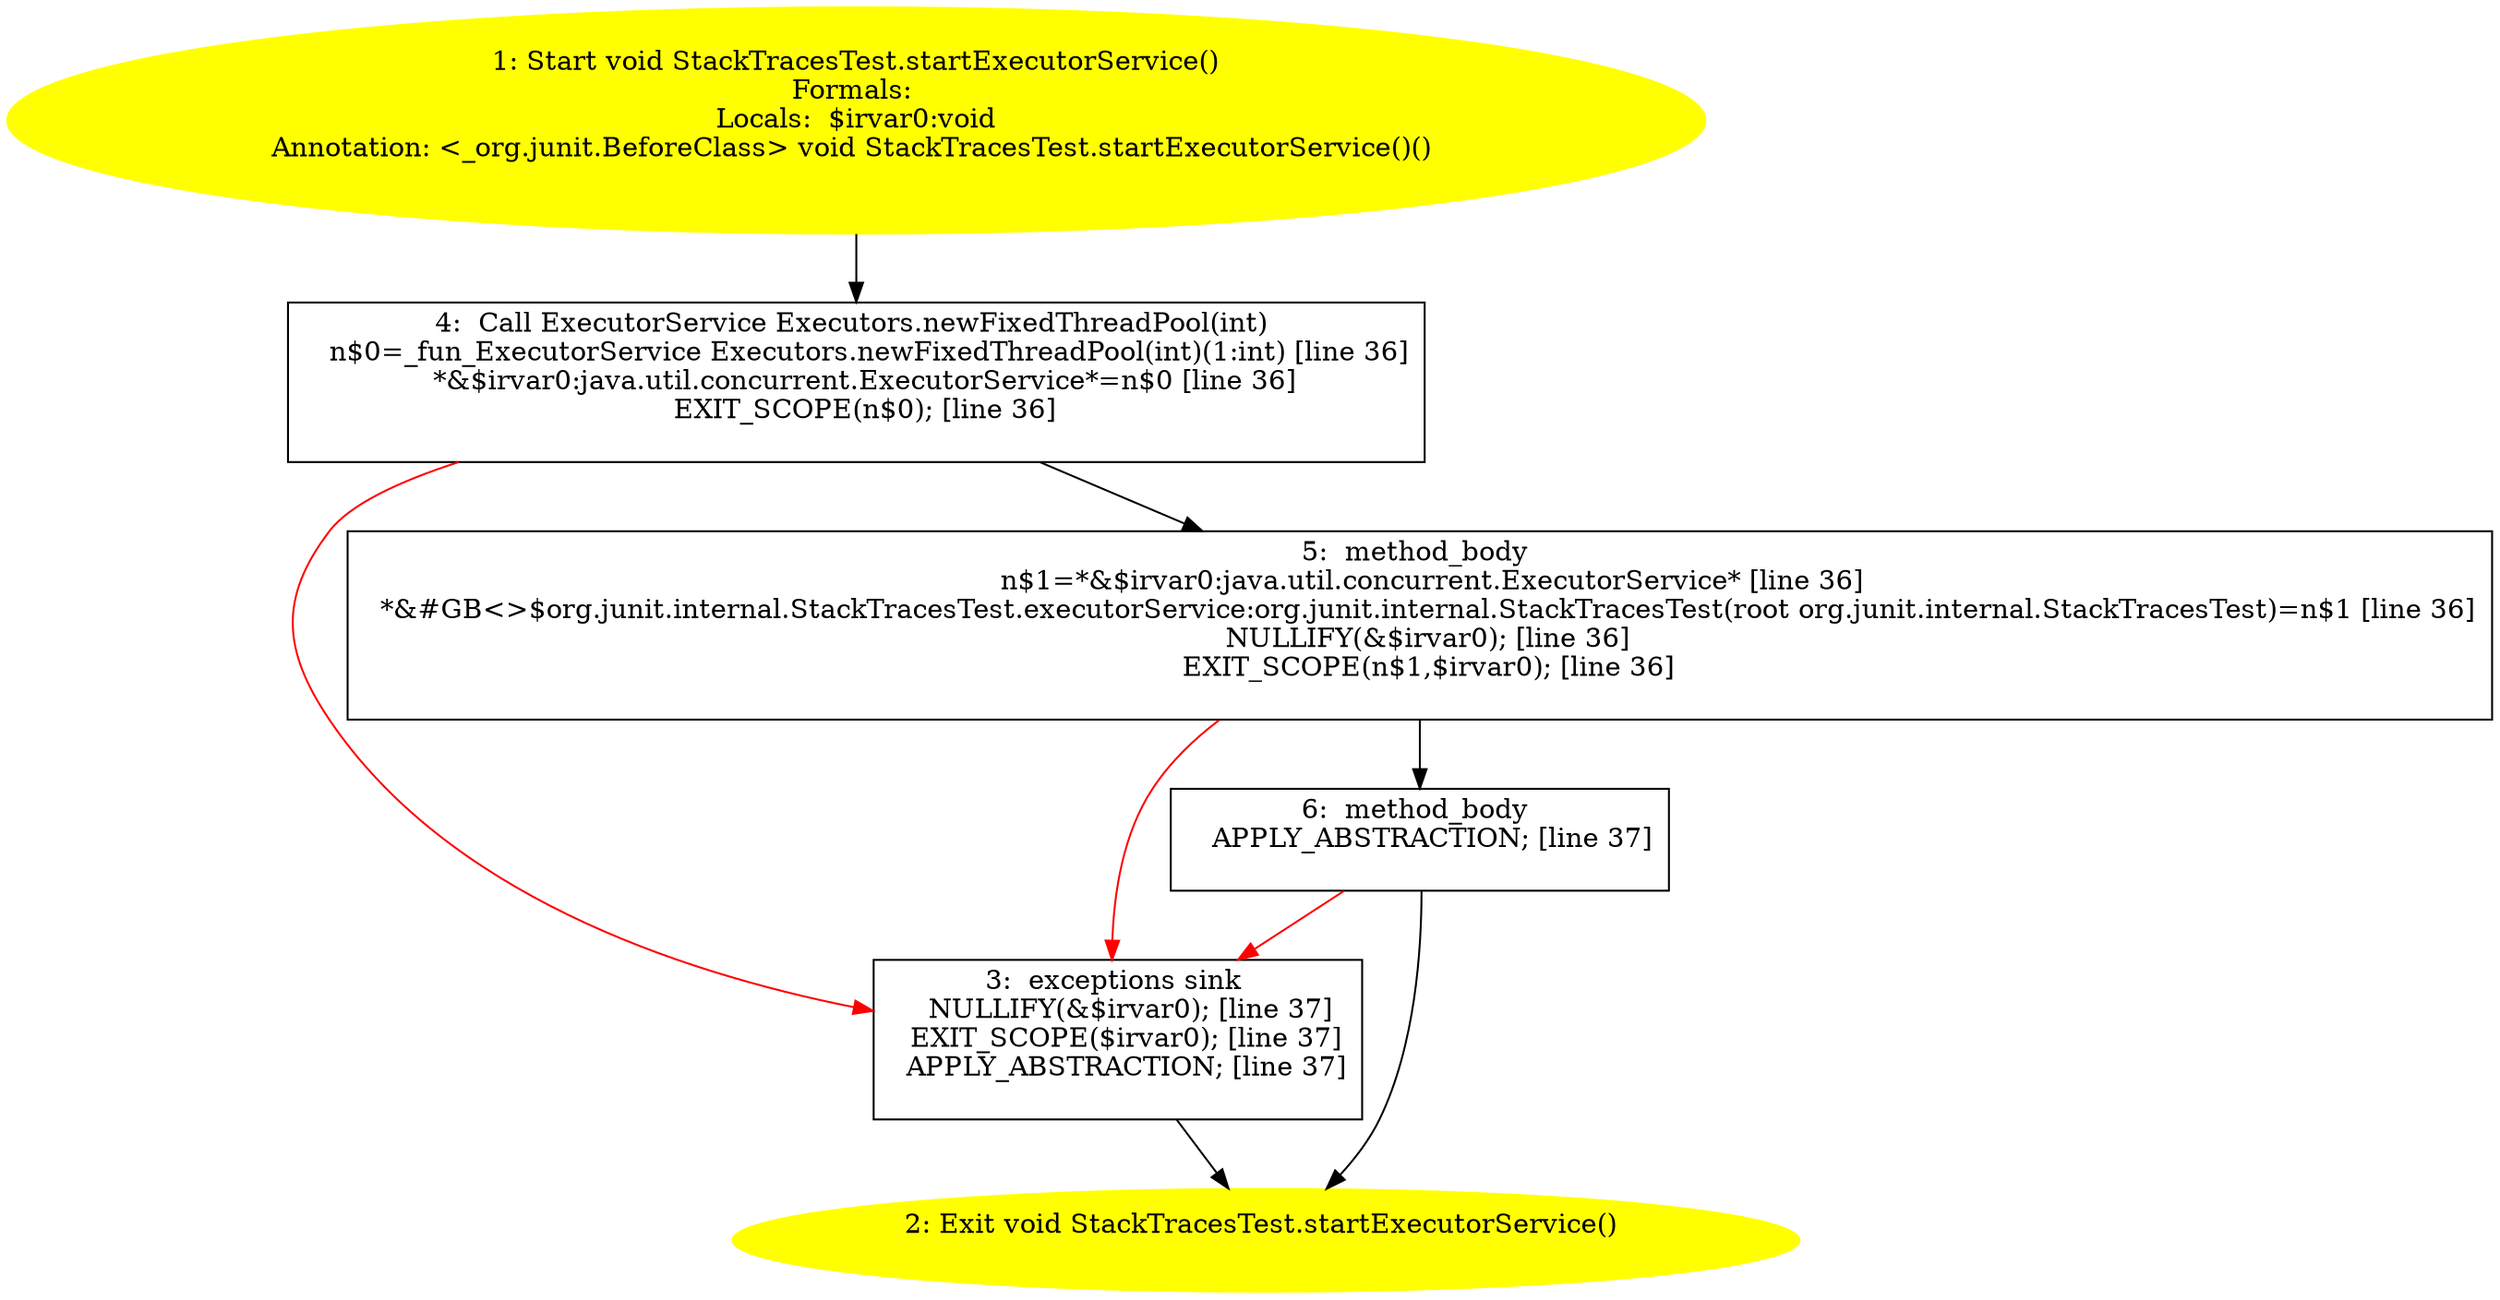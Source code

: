 /* @generated */
digraph cfg {
"org.junit.internal.StackTracesTest.startExecutorService():void.0e8a03b07ec40cb258ae78fa333bf6de_1" [label="1: Start void StackTracesTest.startExecutorService()\nFormals: \nLocals:  $irvar0:void\nAnnotation: <_org.junit.BeforeClass> void StackTracesTest.startExecutorService()() \n  " color=yellow style=filled]
	

	 "org.junit.internal.StackTracesTest.startExecutorService():void.0e8a03b07ec40cb258ae78fa333bf6de_1" -> "org.junit.internal.StackTracesTest.startExecutorService():void.0e8a03b07ec40cb258ae78fa333bf6de_4" ;
"org.junit.internal.StackTracesTest.startExecutorService():void.0e8a03b07ec40cb258ae78fa333bf6de_2" [label="2: Exit void StackTracesTest.startExecutorService() \n  " color=yellow style=filled]
	

"org.junit.internal.StackTracesTest.startExecutorService():void.0e8a03b07ec40cb258ae78fa333bf6de_3" [label="3:  exceptions sink \n   NULLIFY(&$irvar0); [line 37]\n  EXIT_SCOPE($irvar0); [line 37]\n  APPLY_ABSTRACTION; [line 37]\n " shape="box"]
	

	 "org.junit.internal.StackTracesTest.startExecutorService():void.0e8a03b07ec40cb258ae78fa333bf6de_3" -> "org.junit.internal.StackTracesTest.startExecutorService():void.0e8a03b07ec40cb258ae78fa333bf6de_2" ;
"org.junit.internal.StackTracesTest.startExecutorService():void.0e8a03b07ec40cb258ae78fa333bf6de_4" [label="4:  Call ExecutorService Executors.newFixedThreadPool(int) \n   n$0=_fun_ExecutorService Executors.newFixedThreadPool(int)(1:int) [line 36]\n  *&$irvar0:java.util.concurrent.ExecutorService*=n$0 [line 36]\n  EXIT_SCOPE(n$0); [line 36]\n " shape="box"]
	

	 "org.junit.internal.StackTracesTest.startExecutorService():void.0e8a03b07ec40cb258ae78fa333bf6de_4" -> "org.junit.internal.StackTracesTest.startExecutorService():void.0e8a03b07ec40cb258ae78fa333bf6de_5" ;
	 "org.junit.internal.StackTracesTest.startExecutorService():void.0e8a03b07ec40cb258ae78fa333bf6de_4" -> "org.junit.internal.StackTracesTest.startExecutorService():void.0e8a03b07ec40cb258ae78fa333bf6de_3" [color="red" ];
"org.junit.internal.StackTracesTest.startExecutorService():void.0e8a03b07ec40cb258ae78fa333bf6de_5" [label="5:  method_body \n   n$1=*&$irvar0:java.util.concurrent.ExecutorService* [line 36]\n  *&#GB<>$org.junit.internal.StackTracesTest.executorService:org.junit.internal.StackTracesTest(root org.junit.internal.StackTracesTest)=n$1 [line 36]\n  NULLIFY(&$irvar0); [line 36]\n  EXIT_SCOPE(n$1,$irvar0); [line 36]\n " shape="box"]
	

	 "org.junit.internal.StackTracesTest.startExecutorService():void.0e8a03b07ec40cb258ae78fa333bf6de_5" -> "org.junit.internal.StackTracesTest.startExecutorService():void.0e8a03b07ec40cb258ae78fa333bf6de_6" ;
	 "org.junit.internal.StackTracesTest.startExecutorService():void.0e8a03b07ec40cb258ae78fa333bf6de_5" -> "org.junit.internal.StackTracesTest.startExecutorService():void.0e8a03b07ec40cb258ae78fa333bf6de_3" [color="red" ];
"org.junit.internal.StackTracesTest.startExecutorService():void.0e8a03b07ec40cb258ae78fa333bf6de_6" [label="6:  method_body \n   APPLY_ABSTRACTION; [line 37]\n " shape="box"]
	

	 "org.junit.internal.StackTracesTest.startExecutorService():void.0e8a03b07ec40cb258ae78fa333bf6de_6" -> "org.junit.internal.StackTracesTest.startExecutorService():void.0e8a03b07ec40cb258ae78fa333bf6de_2" ;
	 "org.junit.internal.StackTracesTest.startExecutorService():void.0e8a03b07ec40cb258ae78fa333bf6de_6" -> "org.junit.internal.StackTracesTest.startExecutorService():void.0e8a03b07ec40cb258ae78fa333bf6de_3" [color="red" ];
}
